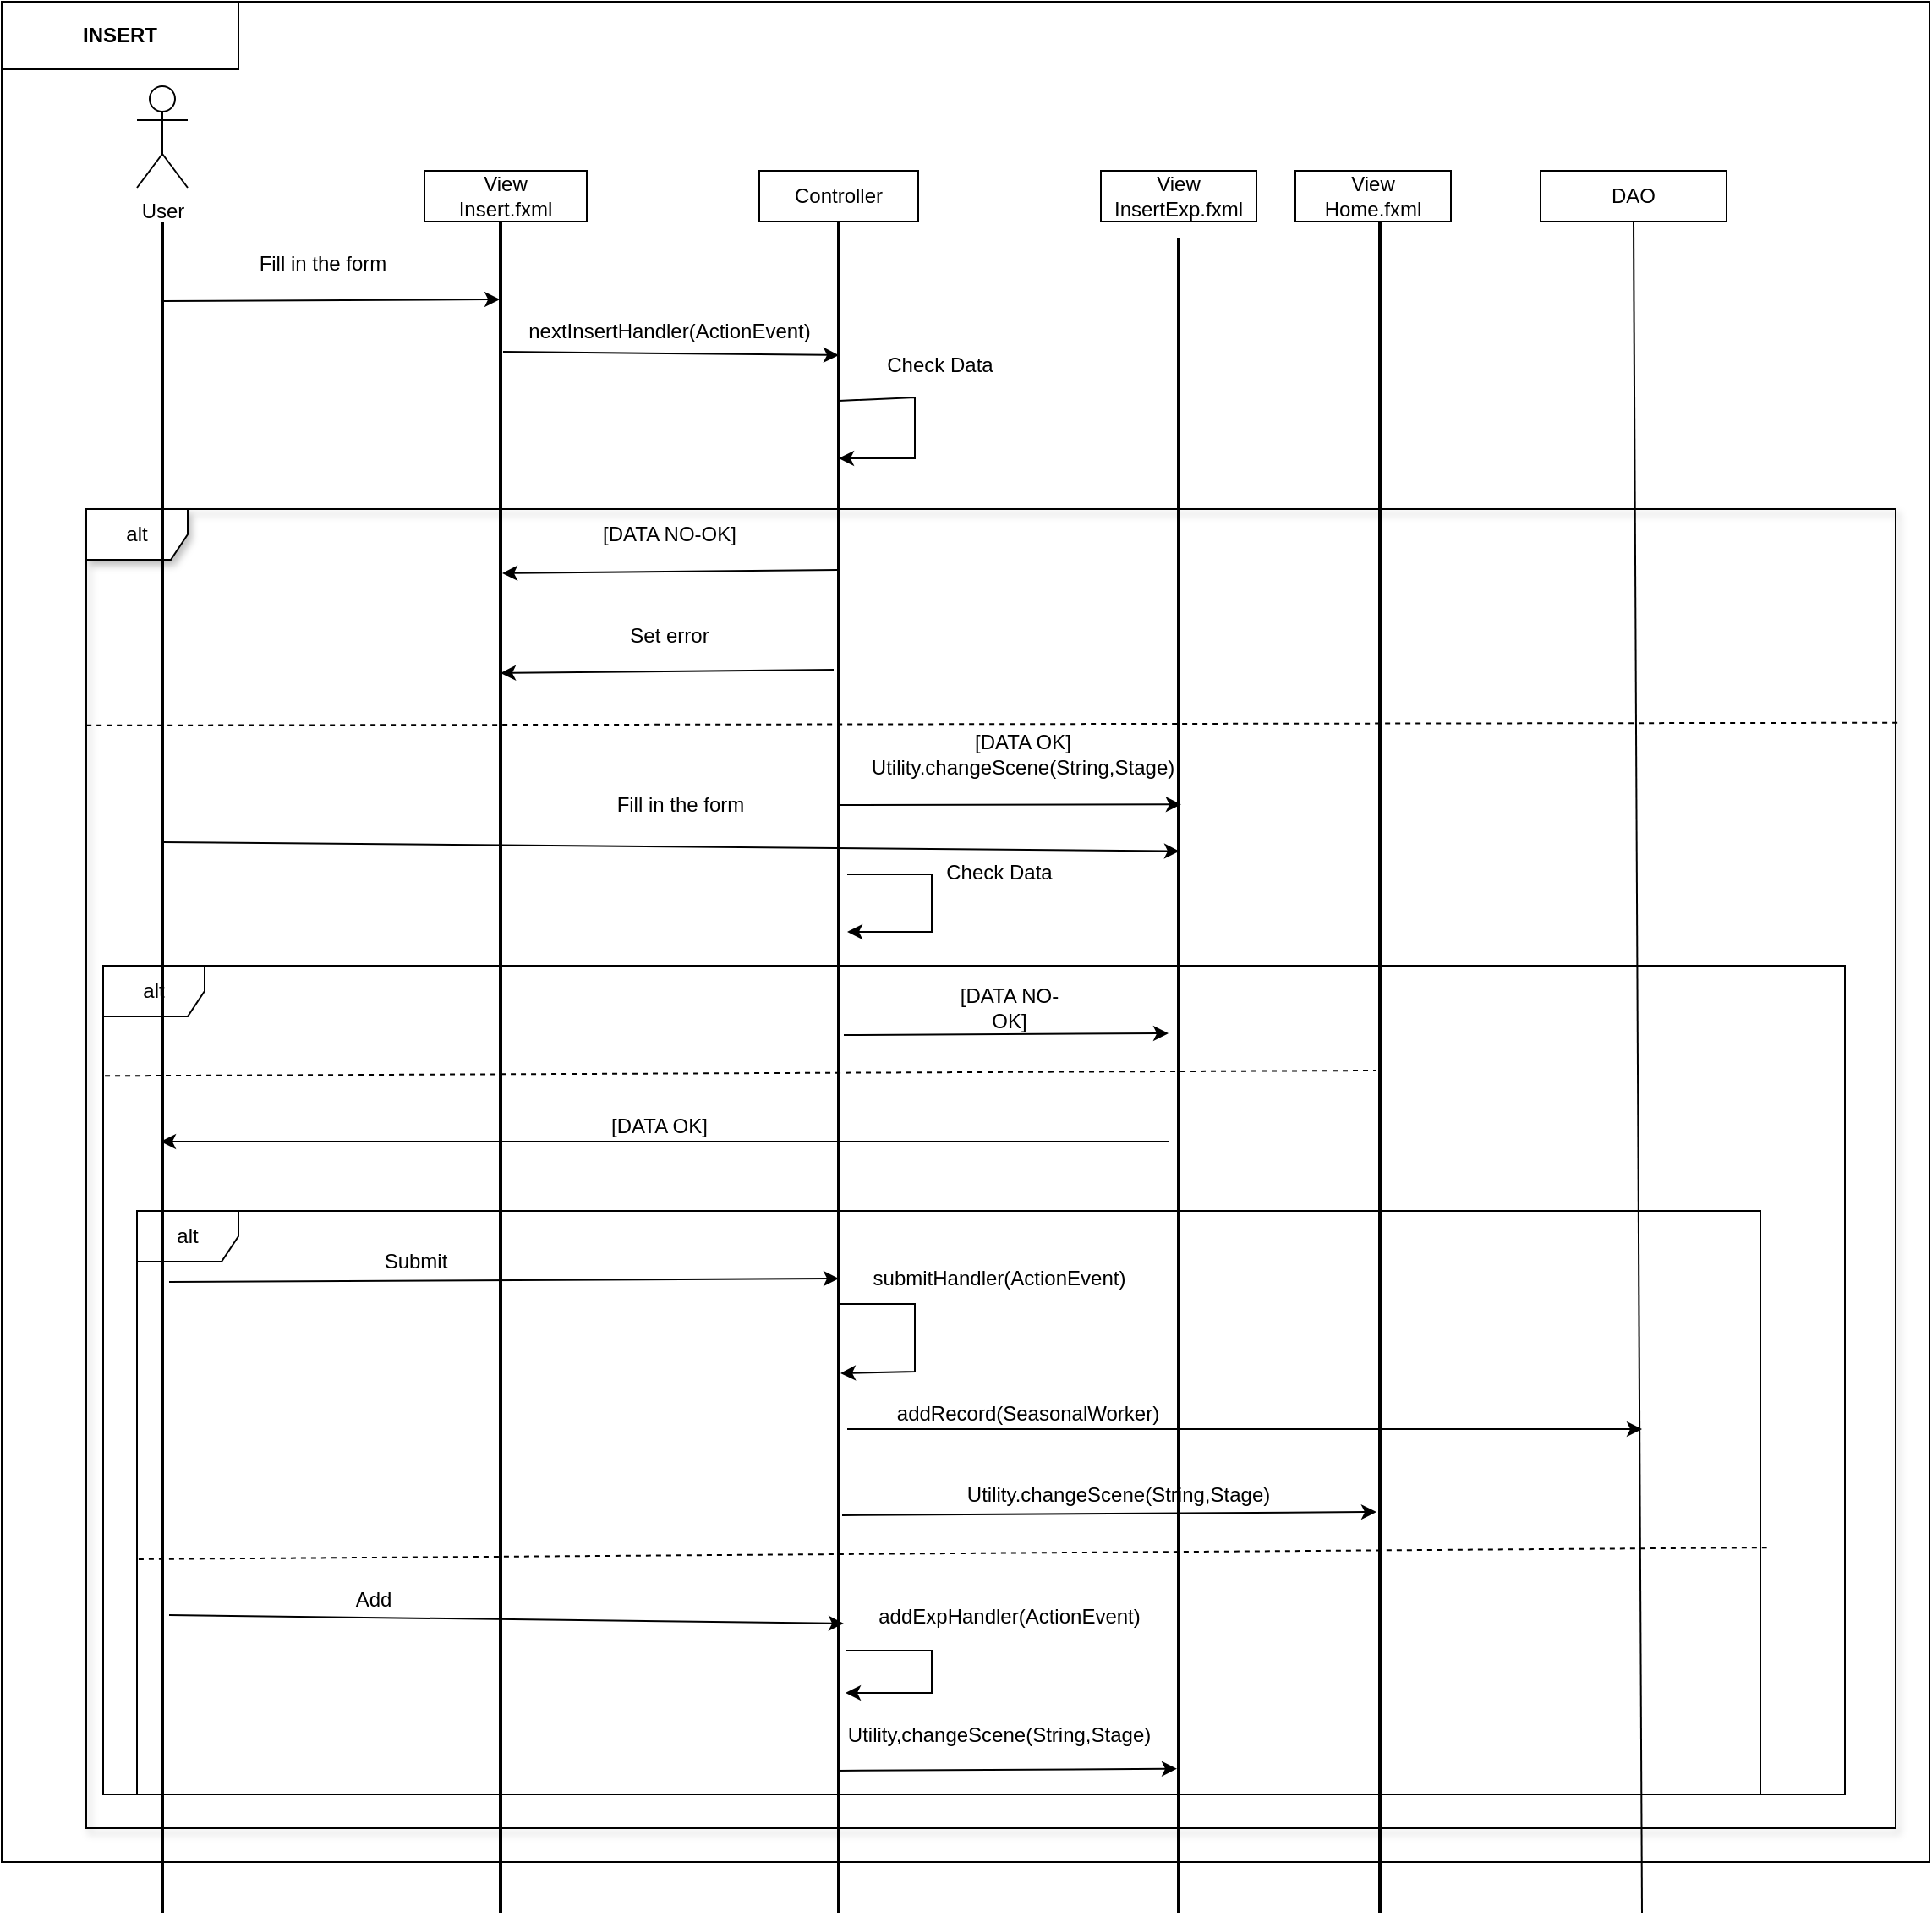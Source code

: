 <mxfile version="20.2.0" type="device"><diagram id="S0W0L2yXeCWmzhgoO0xd" name="Pagina-1"><mxGraphModel dx="2249" dy="710" grid="1" gridSize="10" guides="1" tooltips="1" connect="1" arrows="1" fold="1" page="1" pageScale="1" pageWidth="827" pageHeight="1169" math="0" shadow="0"><root><mxCell id="0"/><mxCell id="1" parent="0"/><mxCell id="GtW-X2gyemWVFntGsKZd-2" value="" style="rounded=0;whiteSpace=wrap;html=1;" parent="1" vertex="1"><mxGeometry x="-30" y="70" width="1140" height="1100" as="geometry"/></mxCell><mxCell id="c-fsFbcyi1aVydg7SDeR-70" value="alt" style="shape=umlFrame;whiteSpace=wrap;html=1;shadow=1;" parent="1" vertex="1"><mxGeometry x="20" y="370" width="1070" height="780" as="geometry"/></mxCell><mxCell id="c-fsFbcyi1aVydg7SDeR-89" value="alt" style="shape=umlFrame;whiteSpace=wrap;html=1;" parent="1" vertex="1"><mxGeometry x="30" y="640" width="1030" height="490" as="geometry"/></mxCell><mxCell id="c-fsFbcyi1aVydg7SDeR-103" value="alt" style="shape=umlFrame;whiteSpace=wrap;html=1;" parent="1" vertex="1"><mxGeometry x="50" y="785" width="960" height="345" as="geometry"/></mxCell><mxCell id="c-fsFbcyi1aVydg7SDeR-46" value="" style="line;strokeWidth=2;direction=south;html=1;" parent="1" vertex="1"><mxGeometry x="60" y="200" width="10" height="1000" as="geometry"/></mxCell><mxCell id="c-fsFbcyi1aVydg7SDeR-47" value="" style="line;strokeWidth=2;direction=south;html=1;" parent="1" vertex="1"><mxGeometry x="260" y="200" width="10" height="1000" as="geometry"/></mxCell><mxCell id="c-fsFbcyi1aVydg7SDeR-48" value="View&lt;br&gt;Insert.fxml" style="rounded=0;whiteSpace=wrap;html=1;" parent="1" vertex="1"><mxGeometry x="220" y="170" width="96" height="30" as="geometry"/></mxCell><mxCell id="c-fsFbcyi1aVydg7SDeR-49" value="" style="line;strokeWidth=2;direction=south;html=1;" parent="1" vertex="1"><mxGeometry x="460" y="200" width="10" height="1000" as="geometry"/></mxCell><mxCell id="c-fsFbcyi1aVydg7SDeR-50" value="Controller" style="rounded=0;whiteSpace=wrap;html=1;" parent="1" vertex="1"><mxGeometry x="418" y="170" width="94" height="30" as="geometry"/></mxCell><mxCell id="c-fsFbcyi1aVydg7SDeR-51" value="User" style="shape=umlActor;verticalLabelPosition=bottom;verticalAlign=top;html=1;outlineConnect=0;" parent="1" vertex="1"><mxGeometry x="50" y="120" width="30" height="60" as="geometry"/></mxCell><mxCell id="c-fsFbcyi1aVydg7SDeR-52" value="" style="endArrow=classic;html=1;rounded=0;exitX=0.047;exitY=0.497;exitDx=0;exitDy=0;exitPerimeter=0;entryX=0.046;entryY=0.543;entryDx=0;entryDy=0;entryPerimeter=0;" parent="1" source="c-fsFbcyi1aVydg7SDeR-46" target="c-fsFbcyi1aVydg7SDeR-47" edge="1"><mxGeometry width="50" height="50" relative="1" as="geometry"><mxPoint x="330" y="400" as="sourcePoint"/><mxPoint x="380" y="350" as="targetPoint"/><Array as="points"/></mxGeometry></mxCell><mxCell id="c-fsFbcyi1aVydg7SDeR-53" value="Fill in the form" style="text;html=1;strokeColor=none;fillColor=none;align=center;verticalAlign=middle;whiteSpace=wrap;rounded=0;" parent="1" vertex="1"><mxGeometry x="120" y="210" width="80" height="30" as="geometry"/></mxCell><mxCell id="c-fsFbcyi1aVydg7SDeR-54" value="" style="endArrow=classic;html=1;rounded=0;entryX=0.079;entryY=0.5;entryDx=0;entryDy=0;entryPerimeter=0;exitX=0.077;exitY=0.352;exitDx=0;exitDy=0;exitPerimeter=0;" parent="1" source="c-fsFbcyi1aVydg7SDeR-47" target="c-fsFbcyi1aVydg7SDeR-49" edge="1"><mxGeometry width="50" height="50" relative="1" as="geometry"><mxPoint x="265" y="294" as="sourcePoint"/><mxPoint x="465" y="291" as="targetPoint"/></mxGeometry></mxCell><mxCell id="c-fsFbcyi1aVydg7SDeR-55" value="nextInsertHandler(ActionEvent)" style="text;html=1;strokeColor=none;fillColor=none;align=center;verticalAlign=middle;whiteSpace=wrap;rounded=0;" parent="1" vertex="1"><mxGeometry x="285" y="250" width="160" height="30" as="geometry"/></mxCell><mxCell id="c-fsFbcyi1aVydg7SDeR-56" value="View&lt;br&gt;InsertExp.fxml" style="rounded=0;whiteSpace=wrap;html=1;" parent="1" vertex="1"><mxGeometry x="620" y="170" width="92" height="30" as="geometry"/></mxCell><mxCell id="c-fsFbcyi1aVydg7SDeR-57" value="" style="line;strokeWidth=2;direction=south;html=1;" parent="1" vertex="1"><mxGeometry x="661" y="210" width="10" height="990" as="geometry"/></mxCell><mxCell id="c-fsFbcyi1aVydg7SDeR-63" value="" style="endArrow=classic;html=1;rounded=0;startArrow=none;exitX=0.206;exitY=0.543;exitDx=0;exitDy=0;exitPerimeter=0;entryX=0.208;entryY=0.4;entryDx=0;entryDy=0;entryPerimeter=0;" parent="1" source="c-fsFbcyi1aVydg7SDeR-49" target="c-fsFbcyi1aVydg7SDeR-47" edge="1"><mxGeometry width="50" height="50" relative="1" as="geometry"><mxPoint x="460" y="482" as="sourcePoint"/><mxPoint x="270" y="440" as="targetPoint"/><Array as="points"/></mxGeometry></mxCell><mxCell id="c-fsFbcyi1aVydg7SDeR-64" value="[DATA NO-OK]" style="text;html=1;strokeColor=none;fillColor=none;align=center;verticalAlign=middle;whiteSpace=wrap;rounded=0;shadow=0;" parent="1" vertex="1"><mxGeometry x="270" y="370" width="190" height="30" as="geometry"/></mxCell><mxCell id="c-fsFbcyi1aVydg7SDeR-65" value="" style="endArrow=classic;html=1;rounded=0;exitX=0.345;exitY=0.4;exitDx=0;exitDy=0;exitPerimeter=0;entryX=0.338;entryY=0.357;entryDx=0;entryDy=0;entryPerimeter=0;" parent="1" source="c-fsFbcyi1aVydg7SDeR-49" target="c-fsFbcyi1aVydg7SDeR-57" edge="1"><mxGeometry width="50" height="50" relative="1" as="geometry"><mxPoint x="470" y="570" as="sourcePoint"/><mxPoint x="660" y="518" as="targetPoint"/><Array as="points"/></mxGeometry></mxCell><mxCell id="c-fsFbcyi1aVydg7SDeR-66" value="[DATA OK]&lt;br&gt;Utility.changeScene(String,Stage)" style="text;html=1;strokeColor=none;fillColor=none;align=center;verticalAlign=middle;whiteSpace=wrap;rounded=0;shadow=0;" parent="1" vertex="1"><mxGeometry x="528" y="500" width="92" height="30" as="geometry"/></mxCell><mxCell id="c-fsFbcyi1aVydg7SDeR-68" value="Set error" style="text;html=1;strokeColor=none;fillColor=none;align=center;verticalAlign=middle;whiteSpace=wrap;rounded=0;shadow=0;" parent="1" vertex="1"><mxGeometry x="335" y="430" width="60" height="30" as="geometry"/></mxCell><mxCell id="c-fsFbcyi1aVydg7SDeR-69" value="" style="endArrow=none;dashed=1;html=1;rounded=0;entryX=0;entryY=0.164;entryDx=0;entryDy=0;entryPerimeter=0;exitX=1.001;exitY=0.162;exitDx=0;exitDy=0;exitPerimeter=0;" parent="1" source="c-fsFbcyi1aVydg7SDeR-70" target="c-fsFbcyi1aVydg7SDeR-70" edge="1"><mxGeometry width="50" height="50" relative="1" as="geometry"><mxPoint x="700" y="520" as="sourcePoint"/><mxPoint x="380" y="450" as="targetPoint"/></mxGeometry></mxCell><mxCell id="c-fsFbcyi1aVydg7SDeR-73" value="" style="endArrow=classic;html=1;rounded=0;exitX=0.106;exitY=0.5;exitDx=0;exitDy=0;exitPerimeter=0;" parent="1" source="c-fsFbcyi1aVydg7SDeR-49" edge="1"><mxGeometry width="50" height="50" relative="1" as="geometry"><mxPoint x="468" y="320" as="sourcePoint"/><mxPoint x="465" y="340" as="targetPoint"/><Array as="points"><mxPoint x="510" y="304"/><mxPoint x="510" y="340"/></Array></mxGeometry></mxCell><mxCell id="c-fsFbcyi1aVydg7SDeR-74" value="Check Data" style="text;html=1;strokeColor=none;fillColor=none;align=center;verticalAlign=middle;whiteSpace=wrap;rounded=0;" parent="1" vertex="1"><mxGeometry x="490" y="270" width="70" height="30" as="geometry"/></mxCell><mxCell id="c-fsFbcyi1aVydg7SDeR-75" value="" style="endArrow=classic;html=1;rounded=0;exitX=0.265;exitY=0.8;exitDx=0;exitDy=0;exitPerimeter=0;entryX=0.267;entryY=0.5;entryDx=0;entryDy=0;entryPerimeter=0;" parent="1" source="c-fsFbcyi1aVydg7SDeR-49" target="c-fsFbcyi1aVydg7SDeR-47" edge="1"><mxGeometry width="50" height="50" relative="1" as="geometry"><mxPoint x="460" y="504" as="sourcePoint"/><mxPoint x="270" y="460" as="targetPoint"/></mxGeometry></mxCell><mxCell id="c-fsFbcyi1aVydg7SDeR-81" value="" style="endArrow=classic;html=1;rounded=0;entryX=0.366;entryY=0.452;entryDx=0;entryDy=0;entryPerimeter=0;exitX=0.367;exitY=0.5;exitDx=0;exitDy=0;exitPerimeter=0;" parent="1" source="c-fsFbcyi1aVydg7SDeR-46" target="c-fsFbcyi1aVydg7SDeR-57" edge="1"><mxGeometry width="50" height="50" relative="1" as="geometry"><mxPoint x="70" y="560" as="sourcePoint"/><mxPoint x="410" y="610" as="targetPoint"/></mxGeometry></mxCell><mxCell id="c-fsFbcyi1aVydg7SDeR-84" value="Fill in the form" style="text;html=1;strokeColor=none;fillColor=none;align=center;verticalAlign=middle;whiteSpace=wrap;rounded=0;" parent="1" vertex="1"><mxGeometry x="329" y="530" width="85" height="30" as="geometry"/></mxCell><mxCell id="c-fsFbcyi1aVydg7SDeR-86" value="Check Data" style="text;html=1;strokeColor=none;fillColor=none;align=center;verticalAlign=middle;whiteSpace=wrap;rounded=0;" parent="1" vertex="1"><mxGeometry x="520" y="569.5" width="80" height="30" as="geometry"/></mxCell><mxCell id="c-fsFbcyi1aVydg7SDeR-87" value="" style="endArrow=classic;html=1;rounded=0;" parent="1" edge="1"><mxGeometry width="50" height="50" relative="1" as="geometry"><mxPoint x="470" y="586" as="sourcePoint"/><mxPoint x="470" y="620" as="targetPoint"/><Array as="points"><mxPoint x="520" y="586"/><mxPoint x="520" y="620"/></Array></mxGeometry></mxCell><mxCell id="c-fsFbcyi1aVydg7SDeR-93" value="" style="endArrow=classic;html=1;rounded=0;exitX=0.481;exitY=0.2;exitDx=0;exitDy=0;exitPerimeter=0;" parent="1" source="c-fsFbcyi1aVydg7SDeR-49" edge="1"><mxGeometry width="50" height="50" relative="1" as="geometry"><mxPoint x="530" y="750" as="sourcePoint"/><mxPoint x="660" y="680" as="targetPoint"/></mxGeometry></mxCell><mxCell id="c-fsFbcyi1aVydg7SDeR-94" value="[DATA NO-OK]" style="text;html=1;strokeColor=none;fillColor=none;align=center;verticalAlign=middle;whiteSpace=wrap;rounded=0;" parent="1" vertex="1"><mxGeometry x="526" y="650" width="80" height="30" as="geometry"/></mxCell><mxCell id="c-fsFbcyi1aVydg7SDeR-96" value="" style="endArrow=none;dashed=1;html=1;rounded=0;entryX=0.502;entryY=0.7;entryDx=0;entryDy=0;entryPerimeter=0;exitX=0.001;exitY=0.133;exitDx=0;exitDy=0;exitPerimeter=0;" parent="1" target="c-fsFbcyi1aVydg7SDeR-108" edge="1" source="c-fsFbcyi1aVydg7SDeR-89"><mxGeometry width="50" height="50" relative="1" as="geometry"><mxPoint x="30" y="720" as="sourcePoint"/><mxPoint x="400" y="720" as="targetPoint"/></mxGeometry></mxCell><mxCell id="c-fsFbcyi1aVydg7SDeR-101" value="" style="endArrow=classic;html=1;rounded=0;entryX=0.544;entryY=0.6;entryDx=0;entryDy=0;entryPerimeter=0;" parent="1" target="c-fsFbcyi1aVydg7SDeR-46" edge="1"><mxGeometry width="50" height="50" relative="1" as="geometry"><mxPoint x="660" y="744" as="sourcePoint"/><mxPoint x="430" y="790" as="targetPoint"/></mxGeometry></mxCell><mxCell id="c-fsFbcyi1aVydg7SDeR-102" value="[DATA OK]" style="text;html=1;strokeColor=none;fillColor=none;align=center;verticalAlign=middle;whiteSpace=wrap;rounded=0;" parent="1" vertex="1"><mxGeometry x="329" y="720" width="60" height="30" as="geometry"/></mxCell><mxCell id="c-fsFbcyi1aVydg7SDeR-104" value="" style="endArrow=none;dashed=1;html=1;rounded=0;exitX=0.001;exitY=0.597;exitDx=0;exitDy=0;exitPerimeter=0;entryX=1.004;entryY=0.577;entryDx=0;entryDy=0;entryPerimeter=0;" parent="1" source="c-fsFbcyi1aVydg7SDeR-103" target="c-fsFbcyi1aVydg7SDeR-103" edge="1"><mxGeometry width="50" height="50" relative="1" as="geometry"><mxPoint x="70" y="880" as="sourcePoint"/><mxPoint x="800" y="880" as="targetPoint"/></mxGeometry></mxCell><mxCell id="c-fsFbcyi1aVydg7SDeR-106" value="" style="endArrow=classic;html=1;rounded=0;entryX=0.625;entryY=0.5;entryDx=0;entryDy=0;entryPerimeter=0;exitX=0.627;exitY=0.1;exitDx=0;exitDy=0;exitPerimeter=0;" parent="1" source="c-fsFbcyi1aVydg7SDeR-46" target="c-fsFbcyi1aVydg7SDeR-49" edge="1"><mxGeometry width="50" height="50" relative="1" as="geometry"><mxPoint x="190" y="830" as="sourcePoint"/><mxPoint x="350" y="810" as="targetPoint"/></mxGeometry></mxCell><mxCell id="c-fsFbcyi1aVydg7SDeR-107" value="Submit" style="text;html=1;strokeColor=none;fillColor=none;align=center;verticalAlign=middle;whiteSpace=wrap;rounded=0;" parent="1" vertex="1"><mxGeometry x="170" y="800" width="90" height="30" as="geometry"/></mxCell><mxCell id="c-fsFbcyi1aVydg7SDeR-108" value="" style="line;strokeWidth=2;direction=south;html=1;" parent="1" vertex="1"><mxGeometry x="780" y="200" width="10" height="1000" as="geometry"/></mxCell><mxCell id="c-fsFbcyi1aVydg7SDeR-109" value="View&lt;br&gt;Home.fxml" style="rounded=0;whiteSpace=wrap;html=1;" parent="1" vertex="1"><mxGeometry x="735" y="170" width="92" height="30" as="geometry"/></mxCell><mxCell id="c-fsFbcyi1aVydg7SDeR-110" value="" style="endArrow=classic;html=1;rounded=0;" parent="1" edge="1"><mxGeometry width="50" height="50" relative="1" as="geometry"><mxPoint x="470" y="914" as="sourcePoint"/><mxPoint x="940" y="914" as="targetPoint"/></mxGeometry></mxCell><mxCell id="c-fsFbcyi1aVydg7SDeR-112" value="" style="endArrow=classic;html=1;rounded=0;exitX=0.824;exitY=0.1;exitDx=0;exitDy=0;exitPerimeter=0;entryX=0.829;entryY=0.2;entryDx=0;entryDy=0;entryPerimeter=0;" parent="1" source="c-fsFbcyi1aVydg7SDeR-46" target="c-fsFbcyi1aVydg7SDeR-49" edge="1"><mxGeometry width="50" height="50" relative="1" as="geometry"><mxPoint x="310" y="980" as="sourcePoint"/><mxPoint x="360" y="930" as="targetPoint"/><Array as="points"/></mxGeometry></mxCell><mxCell id="c-fsFbcyi1aVydg7SDeR-113" value="Add" style="text;html=1;strokeColor=none;fillColor=none;align=center;verticalAlign=middle;whiteSpace=wrap;rounded=0;" parent="1" vertex="1"><mxGeometry x="160" y="1000" width="60" height="30" as="geometry"/></mxCell><mxCell id="c-fsFbcyi1aVydg7SDeR-114" value="" style="endArrow=classic;html=1;rounded=0;exitX=0.845;exitY=0.1;exitDx=0;exitDy=0;exitPerimeter=0;" parent="1" source="c-fsFbcyi1aVydg7SDeR-49" edge="1"><mxGeometry width="50" height="50" relative="1" as="geometry"><mxPoint x="470" y="910" as="sourcePoint"/><mxPoint x="469" y="1070" as="targetPoint"/><Array as="points"><mxPoint x="520" y="1045"/><mxPoint x="520" y="1070"/></Array></mxGeometry></mxCell><mxCell id="c-fsFbcyi1aVydg7SDeR-115" value="addExpHandler(ActionEvent)" style="text;html=1;strokeColor=none;fillColor=none;align=center;verticalAlign=middle;whiteSpace=wrap;rounded=0;" parent="1" vertex="1"><mxGeometry x="536" y="1010" width="60" height="30" as="geometry"/></mxCell><mxCell id="c-fsFbcyi1aVydg7SDeR-116" value="" style="endArrow=classic;html=1;rounded=0;entryX=0.681;entryY=0.4;entryDx=0;entryDy=0;entryPerimeter=0;" parent="1" target="c-fsFbcyi1aVydg7SDeR-49" edge="1"><mxGeometry width="50" height="50" relative="1" as="geometry"><mxPoint x="466" y="840" as="sourcePoint"/><mxPoint x="410" y="850" as="targetPoint"/><Array as="points"><mxPoint x="510" y="840"/><mxPoint x="510" y="880"/></Array></mxGeometry></mxCell><mxCell id="c-fsFbcyi1aVydg7SDeR-117" value="submitHandler(ActionEvent)" style="text;html=1;strokeColor=none;fillColor=none;align=center;verticalAlign=middle;whiteSpace=wrap;rounded=0;" parent="1" vertex="1"><mxGeometry x="530" y="810" width="60" height="30" as="geometry"/></mxCell><mxCell id="c-fsFbcyi1aVydg7SDeR-111" value="&lt;br&gt;Utility.changeScene(String,Stage)" style="text;html=1;strokeColor=none;fillColor=none;align=center;verticalAlign=middle;whiteSpace=wrap;rounded=0;shadow=0;" parent="1" vertex="1"><mxGeometry x="600" y="930" width="61" height="30" as="geometry"/></mxCell><mxCell id="c-fsFbcyi1aVydg7SDeR-118" value="" style="endArrow=classic;html=1;rounded=0;exitX=0.765;exitY=0.3;exitDx=0;exitDy=0;exitPerimeter=0;entryX=0.763;entryY=0.7;entryDx=0;entryDy=0;entryPerimeter=0;" parent="1" target="c-fsFbcyi1aVydg7SDeR-108" edge="1" source="c-fsFbcyi1aVydg7SDeR-49"><mxGeometry width="50" height="50" relative="1" as="geometry"><mxPoint x="470" y="947" as="sourcePoint"/><mxPoint x="940" y="965" as="targetPoint"/></mxGeometry></mxCell><mxCell id="c-fsFbcyi1aVydg7SDeR-119" value="Utility,changeScene(String,Stage)" style="text;html=1;strokeColor=none;fillColor=none;align=center;verticalAlign=middle;whiteSpace=wrap;rounded=0;" parent="1" vertex="1"><mxGeometry x="530" y="1080" width="60" height="30" as="geometry"/></mxCell><mxCell id="GtW-X2gyemWVFntGsKZd-3" value="&lt;b&gt;INSERT&lt;/b&gt;" style="rounded=0;whiteSpace=wrap;html=1;" parent="1" vertex="1"><mxGeometry x="-30" y="70" width="140" height="40" as="geometry"/></mxCell><mxCell id="IMkF_gRWVUPRv-DDUJDi-3" value="DAO" style="rounded=0;whiteSpace=wrap;html=1;" vertex="1" parent="1"><mxGeometry x="880" y="170" width="110" height="30" as="geometry"/></mxCell><mxCell id="IMkF_gRWVUPRv-DDUJDi-4" value="" style="endArrow=none;html=1;rounded=0;entryX=0.5;entryY=1;entryDx=0;entryDy=0;" edge="1" parent="1" target="IMkF_gRWVUPRv-DDUJDi-3"><mxGeometry width="50" height="50" relative="1" as="geometry"><mxPoint x="940" y="1200" as="sourcePoint"/><mxPoint x="470" y="440" as="targetPoint"/></mxGeometry></mxCell><mxCell id="IMkF_gRWVUPRv-DDUJDi-5" value="addRecord(SeasonalWorker)" style="text;html=1;strokeColor=none;fillColor=none;align=center;verticalAlign=middle;whiteSpace=wrap;rounded=0;" vertex="1" parent="1"><mxGeometry x="460" y="890" width="234" height="30" as="geometry"/></mxCell><mxCell id="IMkF_gRWVUPRv-DDUJDi-6" value="" style="endArrow=classic;html=1;rounded=0;entryX=0.914;entryY=0.6;entryDx=0;entryDy=0;entryPerimeter=0;exitX=0.916;exitY=0.6;exitDx=0;exitDy=0;exitPerimeter=0;" edge="1" parent="1" source="c-fsFbcyi1aVydg7SDeR-49" target="c-fsFbcyi1aVydg7SDeR-57"><mxGeometry width="50" height="50" relative="1" as="geometry"><mxPoint x="380" y="1120" as="sourcePoint"/><mxPoint x="430" y="1070" as="targetPoint"/></mxGeometry></mxCell></root></mxGraphModel></diagram></mxfile>